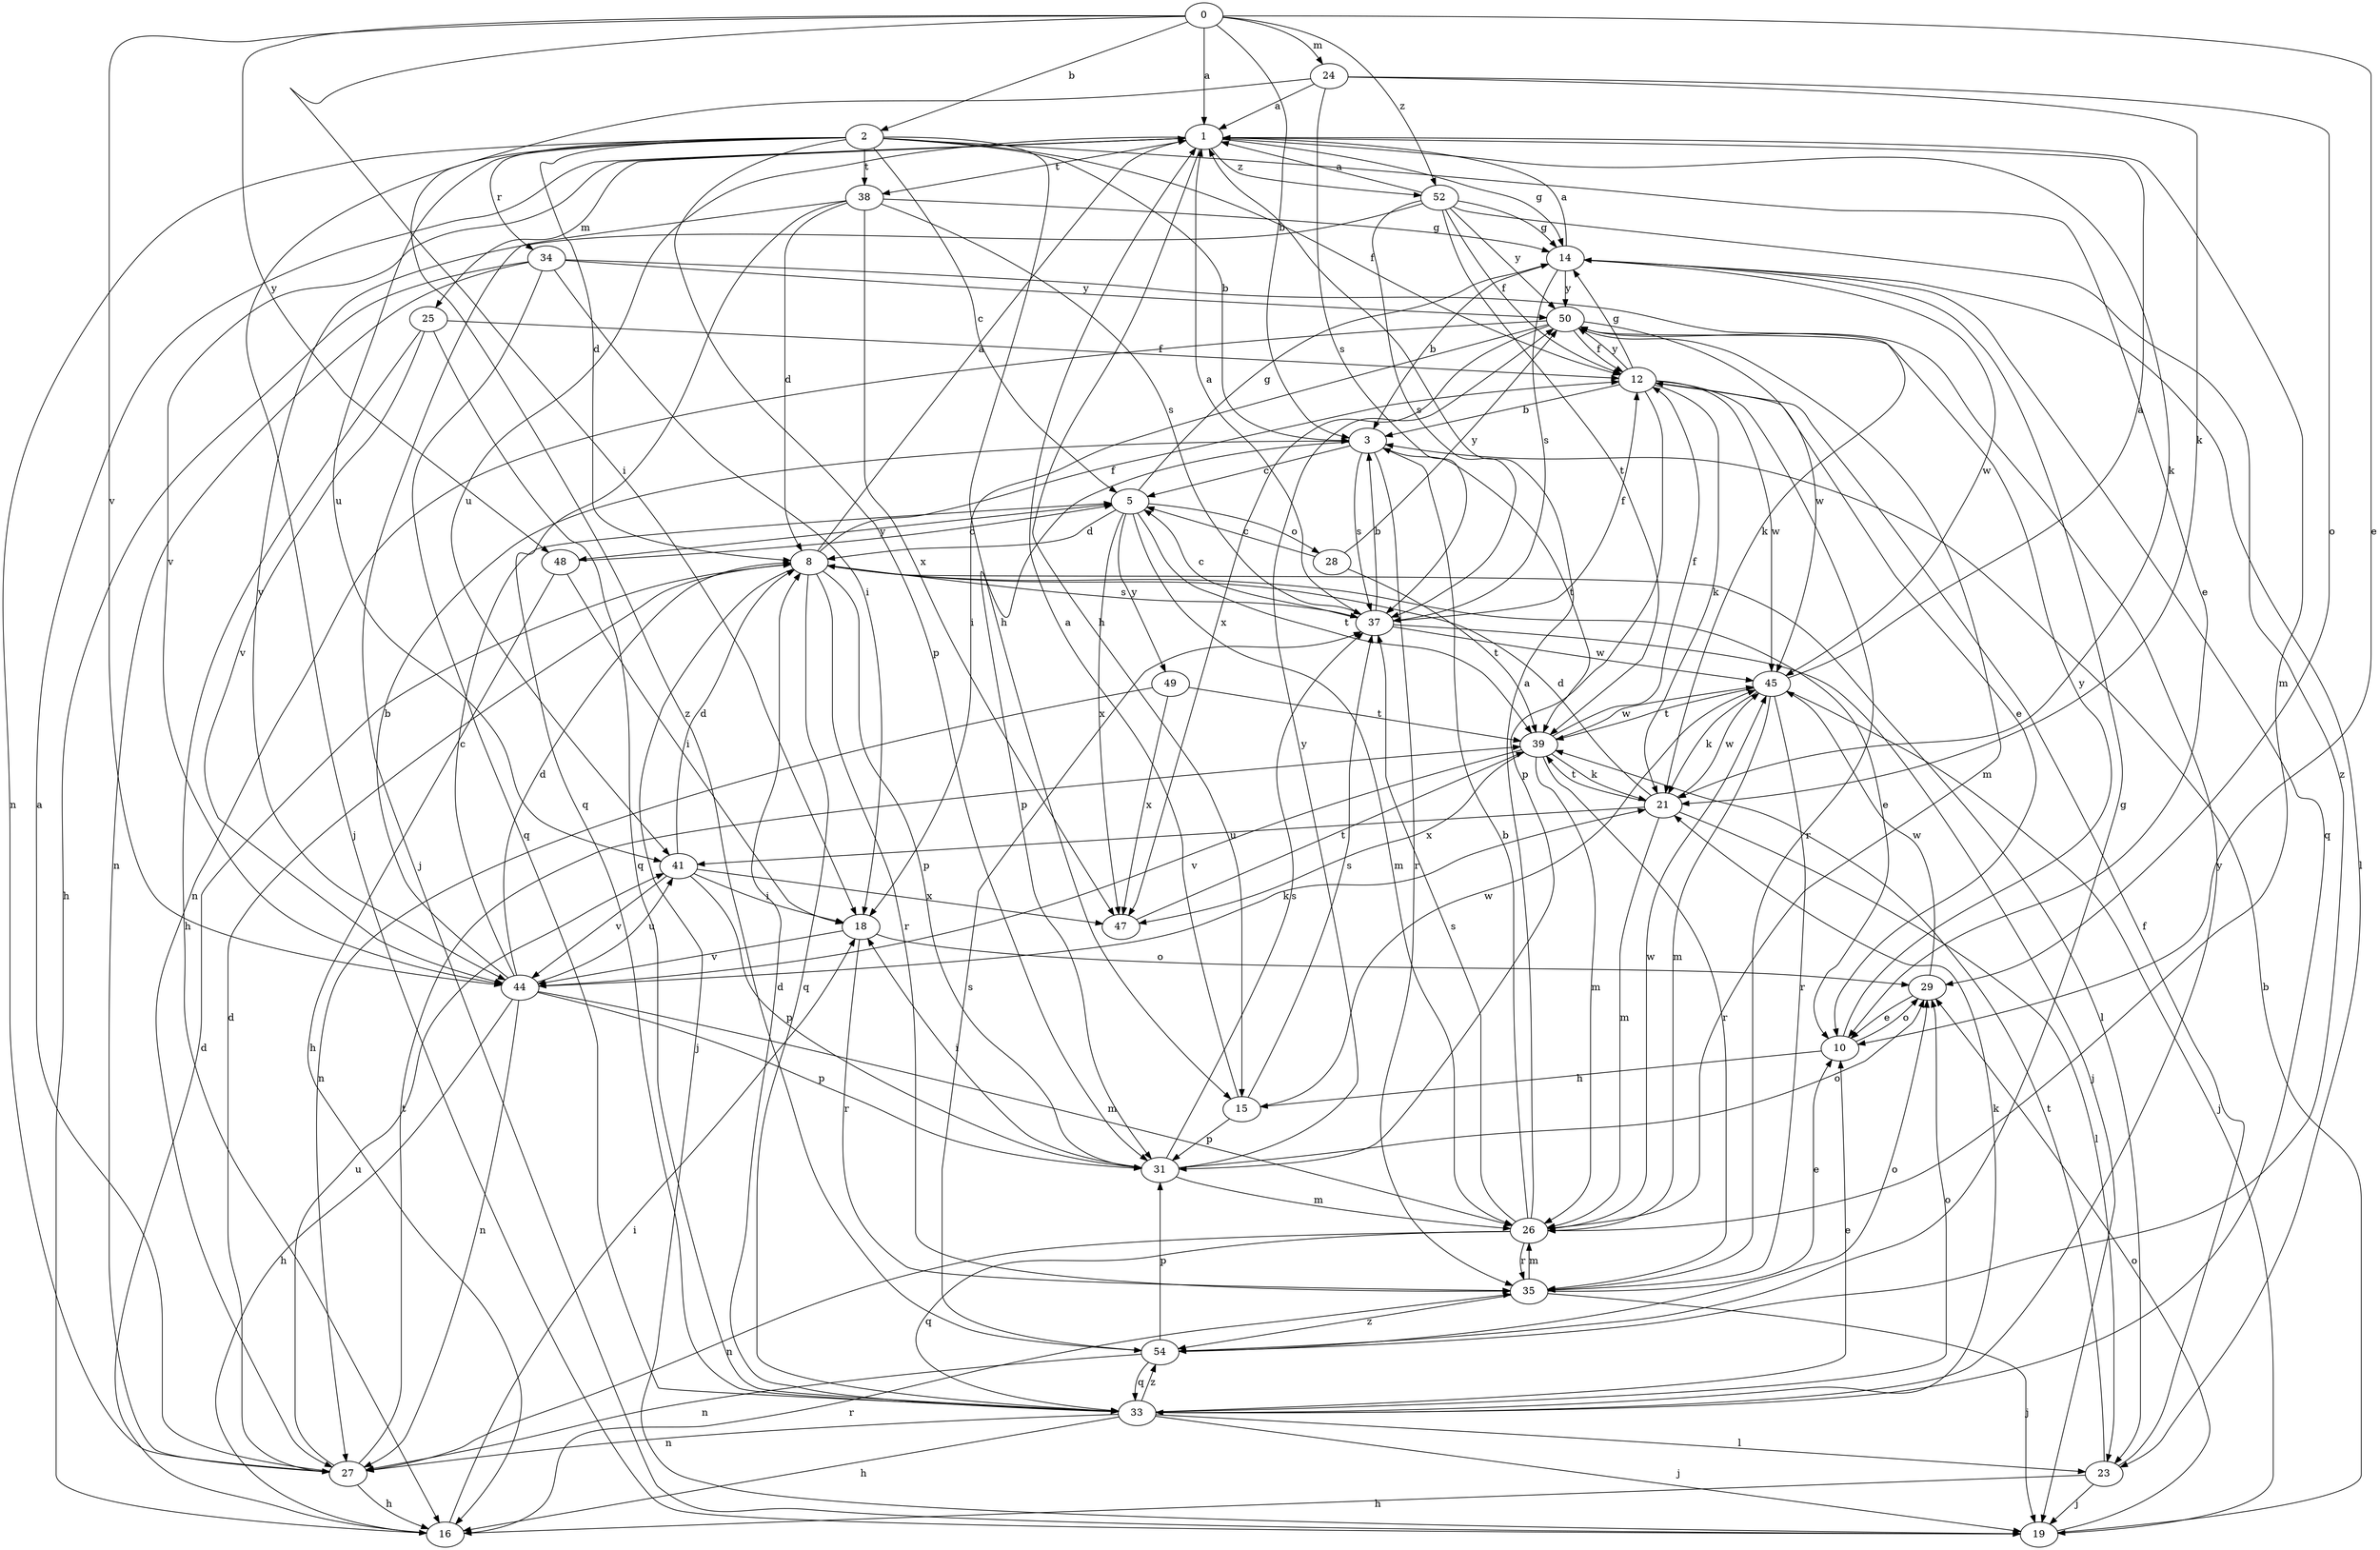 strict digraph  {
0;
1;
2;
3;
5;
8;
10;
12;
14;
15;
16;
18;
19;
21;
23;
24;
25;
26;
27;
28;
29;
31;
33;
34;
35;
37;
38;
39;
41;
44;
45;
47;
48;
49;
50;
52;
54;
0 -> 1  [label=a];
0 -> 2  [label=b];
0 -> 3  [label=b];
0 -> 10  [label=e];
0 -> 18  [label=i];
0 -> 24  [label=m];
0 -> 44  [label=v];
0 -> 48  [label=y];
0 -> 52  [label=z];
1 -> 14  [label=g];
1 -> 15  [label=h];
1 -> 21  [label=k];
1 -> 25  [label=m];
1 -> 26  [label=m];
1 -> 38  [label=t];
1 -> 41  [label=u];
1 -> 44  [label=v];
1 -> 52  [label=z];
2 -> 3  [label=b];
2 -> 5  [label=c];
2 -> 8  [label=d];
2 -> 10  [label=e];
2 -> 12  [label=f];
2 -> 15  [label=h];
2 -> 19  [label=j];
2 -> 27  [label=n];
2 -> 31  [label=p];
2 -> 34  [label=r];
2 -> 38  [label=t];
2 -> 41  [label=u];
3 -> 5  [label=c];
3 -> 31  [label=p];
3 -> 35  [label=r];
3 -> 37  [label=s];
3 -> 39  [label=t];
5 -> 8  [label=d];
5 -> 14  [label=g];
5 -> 26  [label=m];
5 -> 28  [label=o];
5 -> 39  [label=t];
5 -> 47  [label=x];
5 -> 48  [label=y];
5 -> 49  [label=y];
8 -> 1  [label=a];
8 -> 10  [label=e];
8 -> 12  [label=f];
8 -> 19  [label=j];
8 -> 23  [label=l];
8 -> 31  [label=p];
8 -> 33  [label=q];
8 -> 35  [label=r];
8 -> 37  [label=s];
10 -> 15  [label=h];
10 -> 29  [label=o];
10 -> 50  [label=y];
12 -> 3  [label=b];
12 -> 10  [label=e];
12 -> 14  [label=g];
12 -> 21  [label=k];
12 -> 31  [label=p];
12 -> 35  [label=r];
12 -> 45  [label=w];
12 -> 50  [label=y];
14 -> 1  [label=a];
14 -> 3  [label=b];
14 -> 23  [label=l];
14 -> 33  [label=q];
14 -> 37  [label=s];
14 -> 45  [label=w];
14 -> 50  [label=y];
15 -> 1  [label=a];
15 -> 31  [label=p];
15 -> 37  [label=s];
15 -> 45  [label=w];
16 -> 8  [label=d];
16 -> 18  [label=i];
16 -> 35  [label=r];
18 -> 29  [label=o];
18 -> 35  [label=r];
18 -> 44  [label=v];
19 -> 3  [label=b];
19 -> 29  [label=o];
21 -> 8  [label=d];
21 -> 23  [label=l];
21 -> 26  [label=m];
21 -> 39  [label=t];
21 -> 41  [label=u];
21 -> 45  [label=w];
23 -> 12  [label=f];
23 -> 16  [label=h];
23 -> 19  [label=j];
23 -> 39  [label=t];
24 -> 1  [label=a];
24 -> 21  [label=k];
24 -> 29  [label=o];
24 -> 37  [label=s];
24 -> 54  [label=z];
25 -> 12  [label=f];
25 -> 16  [label=h];
25 -> 33  [label=q];
25 -> 44  [label=v];
26 -> 1  [label=a];
26 -> 3  [label=b];
26 -> 27  [label=n];
26 -> 33  [label=q];
26 -> 35  [label=r];
26 -> 37  [label=s];
26 -> 45  [label=w];
27 -> 1  [label=a];
27 -> 8  [label=d];
27 -> 16  [label=h];
27 -> 39  [label=t];
27 -> 41  [label=u];
28 -> 5  [label=c];
28 -> 39  [label=t];
28 -> 50  [label=y];
29 -> 10  [label=e];
29 -> 45  [label=w];
31 -> 18  [label=i];
31 -> 26  [label=m];
31 -> 29  [label=o];
31 -> 37  [label=s];
31 -> 50  [label=y];
33 -> 8  [label=d];
33 -> 10  [label=e];
33 -> 16  [label=h];
33 -> 19  [label=j];
33 -> 21  [label=k];
33 -> 23  [label=l];
33 -> 27  [label=n];
33 -> 29  [label=o];
33 -> 50  [label=y];
33 -> 54  [label=z];
34 -> 16  [label=h];
34 -> 18  [label=i];
34 -> 21  [label=k];
34 -> 27  [label=n];
34 -> 33  [label=q];
34 -> 50  [label=y];
35 -> 10  [label=e];
35 -> 19  [label=j];
35 -> 26  [label=m];
35 -> 54  [label=z];
37 -> 1  [label=a];
37 -> 3  [label=b];
37 -> 5  [label=c];
37 -> 12  [label=f];
37 -> 19  [label=j];
37 -> 45  [label=w];
38 -> 8  [label=d];
38 -> 14  [label=g];
38 -> 19  [label=j];
38 -> 33  [label=q];
38 -> 37  [label=s];
38 -> 47  [label=x];
39 -> 12  [label=f];
39 -> 21  [label=k];
39 -> 26  [label=m];
39 -> 35  [label=r];
39 -> 44  [label=v];
39 -> 45  [label=w];
39 -> 47  [label=x];
41 -> 8  [label=d];
41 -> 18  [label=i];
41 -> 31  [label=p];
41 -> 44  [label=v];
41 -> 47  [label=x];
44 -> 3  [label=b];
44 -> 5  [label=c];
44 -> 8  [label=d];
44 -> 16  [label=h];
44 -> 21  [label=k];
44 -> 26  [label=m];
44 -> 27  [label=n];
44 -> 31  [label=p];
44 -> 41  [label=u];
45 -> 1  [label=a];
45 -> 19  [label=j];
45 -> 21  [label=k];
45 -> 26  [label=m];
45 -> 35  [label=r];
45 -> 39  [label=t];
47 -> 39  [label=t];
48 -> 5  [label=c];
48 -> 16  [label=h];
48 -> 18  [label=i];
49 -> 27  [label=n];
49 -> 39  [label=t];
49 -> 47  [label=x];
50 -> 12  [label=f];
50 -> 18  [label=i];
50 -> 26  [label=m];
50 -> 27  [label=n];
50 -> 45  [label=w];
50 -> 47  [label=x];
52 -> 1  [label=a];
52 -> 12  [label=f];
52 -> 14  [label=g];
52 -> 37  [label=s];
52 -> 39  [label=t];
52 -> 44  [label=v];
52 -> 50  [label=y];
52 -> 54  [label=z];
54 -> 14  [label=g];
54 -> 27  [label=n];
54 -> 29  [label=o];
54 -> 31  [label=p];
54 -> 33  [label=q];
54 -> 37  [label=s];
}
